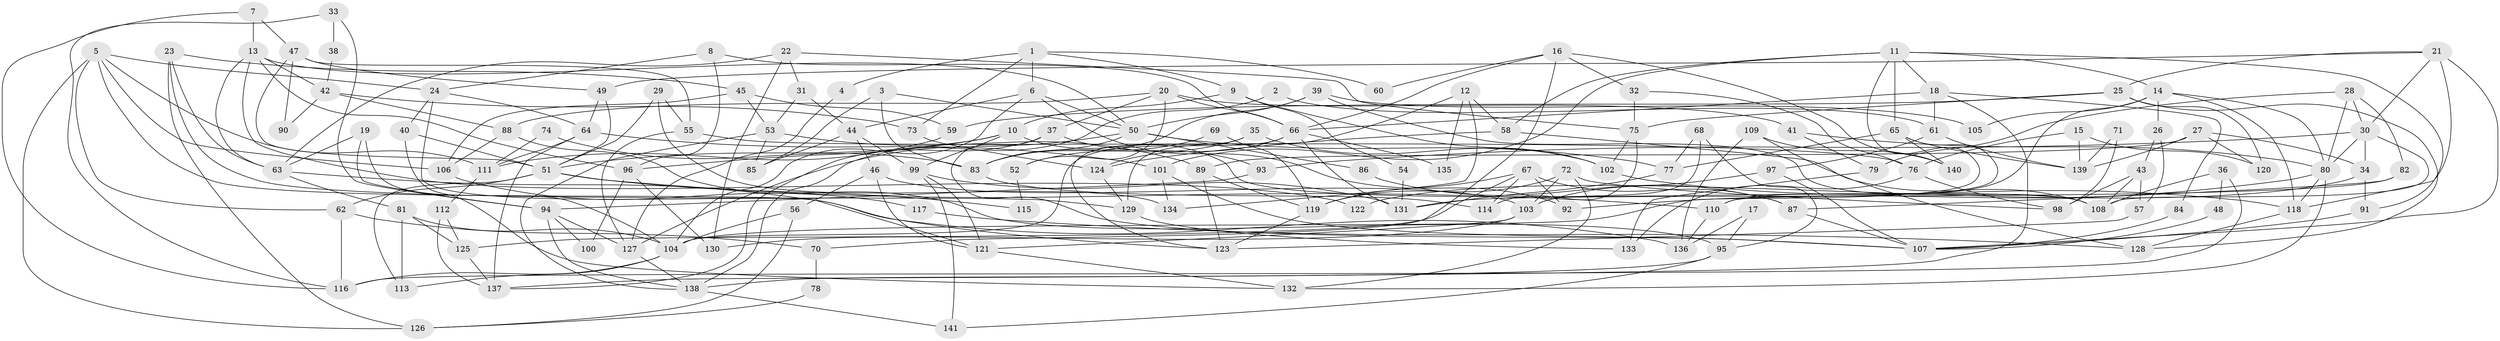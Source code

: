 // coarse degree distribution, {5: 0.13829787234042554, 2: 0.11702127659574468, 3: 0.20212765957446807, 8: 0.0851063829787234, 7: 0.0851063829787234, 4: 0.20212765957446807, 6: 0.10638297872340426, 11: 0.010638297872340425, 10: 0.02127659574468085, 9: 0.031914893617021274}
// Generated by graph-tools (version 1.1) at 2025/23/03/03/25 07:23:57]
// undirected, 141 vertices, 282 edges
graph export_dot {
graph [start="1"]
  node [color=gray90,style=filled];
  1;
  2;
  3;
  4;
  5;
  6;
  7;
  8;
  9;
  10;
  11;
  12;
  13;
  14;
  15;
  16;
  17;
  18;
  19;
  20;
  21;
  22;
  23;
  24;
  25;
  26;
  27;
  28;
  29;
  30;
  31;
  32;
  33;
  34;
  35;
  36;
  37;
  38;
  39;
  40;
  41;
  42;
  43;
  44;
  45;
  46;
  47;
  48;
  49;
  50;
  51;
  52;
  53;
  54;
  55;
  56;
  57;
  58;
  59;
  60;
  61;
  62;
  63;
  64;
  65;
  66;
  67;
  68;
  69;
  70;
  71;
  72;
  73;
  74;
  75;
  76;
  77;
  78;
  79;
  80;
  81;
  82;
  83;
  84;
  85;
  86;
  87;
  88;
  89;
  90;
  91;
  92;
  93;
  94;
  95;
  96;
  97;
  98;
  99;
  100;
  101;
  102;
  103;
  104;
  105;
  106;
  107;
  108;
  109;
  110;
  111;
  112;
  113;
  114;
  115;
  116;
  117;
  118;
  119;
  120;
  121;
  122;
  123;
  124;
  125;
  126;
  127;
  128;
  129;
  130;
  131;
  132;
  133;
  134;
  135;
  136;
  137;
  138;
  139;
  140;
  141;
  1 -- 6;
  1 -- 9;
  1 -- 4;
  1 -- 60;
  1 -- 73;
  2 -- 138;
  2 -- 61;
  3 -- 50;
  3 -- 85;
  3 -- 83;
  4 -- 127;
  5 -- 111;
  5 -- 24;
  5 -- 62;
  5 -- 106;
  5 -- 126;
  5 -- 136;
  6 -- 50;
  6 -- 92;
  6 -- 44;
  6 -- 104;
  7 -- 116;
  7 -- 13;
  7 -- 47;
  8 -- 24;
  8 -- 66;
  8 -- 96;
  9 -- 10;
  9 -- 102;
  9 -- 54;
  10 -- 96;
  10 -- 51;
  10 -- 99;
  10 -- 108;
  11 -- 14;
  11 -- 104;
  11 -- 18;
  11 -- 58;
  11 -- 65;
  11 -- 91;
  11 -- 101;
  12 -- 58;
  12 -- 129;
  12 -- 134;
  12 -- 135;
  13 -- 50;
  13 -- 42;
  13 -- 63;
  13 -- 96;
  13 -- 122;
  14 -- 80;
  14 -- 110;
  14 -- 26;
  14 -- 105;
  14 -- 118;
  15 -- 76;
  15 -- 139;
  15 -- 120;
  16 -- 66;
  16 -- 140;
  16 -- 32;
  16 -- 60;
  16 -- 70;
  17 -- 136;
  17 -- 95;
  18 -- 66;
  18 -- 61;
  18 -- 84;
  18 -- 137;
  19 -- 63;
  19 -- 104;
  19 -- 94;
  20 -- 66;
  20 -- 41;
  20 -- 37;
  20 -- 52;
  20 -- 88;
  21 -- 25;
  21 -- 107;
  21 -- 30;
  21 -- 49;
  21 -- 118;
  22 -- 75;
  22 -- 31;
  22 -- 63;
  22 -- 130;
  23 -- 63;
  23 -- 126;
  23 -- 45;
  23 -- 129;
  24 -- 40;
  24 -- 121;
  24 -- 64;
  25 -- 59;
  25 -- 75;
  25 -- 120;
  25 -- 128;
  26 -- 43;
  26 -- 57;
  27 -- 34;
  27 -- 120;
  27 -- 89;
  27 -- 139;
  28 -- 82;
  28 -- 80;
  28 -- 30;
  28 -- 79;
  29 -- 134;
  29 -- 51;
  29 -- 55;
  30 -- 34;
  30 -- 80;
  30 -- 93;
  30 -- 108;
  31 -- 53;
  31 -- 44;
  32 -- 76;
  32 -- 75;
  33 -- 94;
  33 -- 116;
  33 -- 38;
  34 -- 91;
  34 -- 122;
  35 -- 123;
  35 -- 102;
  35 -- 52;
  36 -- 108;
  36 -- 116;
  36 -- 48;
  37 -- 137;
  37 -- 93;
  37 -- 107;
  38 -- 42;
  39 -- 108;
  39 -- 83;
  39 -- 50;
  39 -- 105;
  40 -- 51;
  40 -- 132;
  41 -- 79;
  41 -- 80;
  42 -- 88;
  42 -- 73;
  42 -- 90;
  43 -- 108;
  43 -- 57;
  43 -- 98;
  44 -- 99;
  44 -- 46;
  44 -- 85;
  45 -- 53;
  45 -- 59;
  45 -- 106;
  46 -- 103;
  46 -- 56;
  46 -- 121;
  47 -- 55;
  47 -- 49;
  47 -- 51;
  47 -- 90;
  48 -- 107;
  49 -- 51;
  49 -- 64;
  50 -- 127;
  50 -- 77;
  50 -- 83;
  50 -- 86;
  51 -- 62;
  51 -- 110;
  51 -- 113;
  51 -- 115;
  52 -- 115;
  53 -- 89;
  53 -- 138;
  53 -- 85;
  54 -- 131;
  55 -- 127;
  55 -- 76;
  56 -- 104;
  56 -- 126;
  57 -- 123;
  58 -- 108;
  58 -- 124;
  59 -- 111;
  61 -- 97;
  61 -- 139;
  62 -- 70;
  62 -- 116;
  63 -- 81;
  63 -- 123;
  64 -- 101;
  64 -- 111;
  64 -- 137;
  65 -- 139;
  65 -- 77;
  65 -- 110;
  65 -- 140;
  66 -- 104;
  66 -- 131;
  66 -- 124;
  66 -- 135;
  67 -- 119;
  67 -- 125;
  67 -- 87;
  67 -- 92;
  67 -- 114;
  68 -- 95;
  68 -- 77;
  68 -- 103;
  69 -- 83;
  69 -- 119;
  70 -- 78;
  71 -- 139;
  71 -- 98;
  72 -- 103;
  72 -- 132;
  72 -- 98;
  72 -- 119;
  73 -- 124;
  74 -- 83;
  74 -- 111;
  75 -- 114;
  75 -- 102;
  76 -- 98;
  76 -- 133;
  77 -- 131;
  78 -- 126;
  79 -- 133;
  80 -- 118;
  80 -- 92;
  80 -- 132;
  81 -- 113;
  81 -- 104;
  81 -- 125;
  82 -- 131;
  82 -- 87;
  83 -- 114;
  84 -- 107;
  86 -- 87;
  87 -- 107;
  88 -- 106;
  88 -- 95;
  89 -- 119;
  89 -- 123;
  91 -- 107;
  93 -- 94;
  94 -- 100;
  94 -- 127;
  94 -- 138;
  95 -- 141;
  95 -- 138;
  96 -- 100;
  96 -- 130;
  97 -- 107;
  97 -- 103;
  99 -- 121;
  99 -- 131;
  99 -- 141;
  101 -- 107;
  101 -- 134;
  102 -- 118;
  103 -- 130;
  103 -- 121;
  104 -- 113;
  104 -- 116;
  106 -- 117;
  109 -- 128;
  109 -- 136;
  109 -- 140;
  110 -- 136;
  111 -- 112;
  112 -- 125;
  112 -- 137;
  117 -- 128;
  118 -- 128;
  119 -- 123;
  121 -- 132;
  124 -- 129;
  125 -- 137;
  127 -- 138;
  129 -- 133;
  138 -- 141;
}
